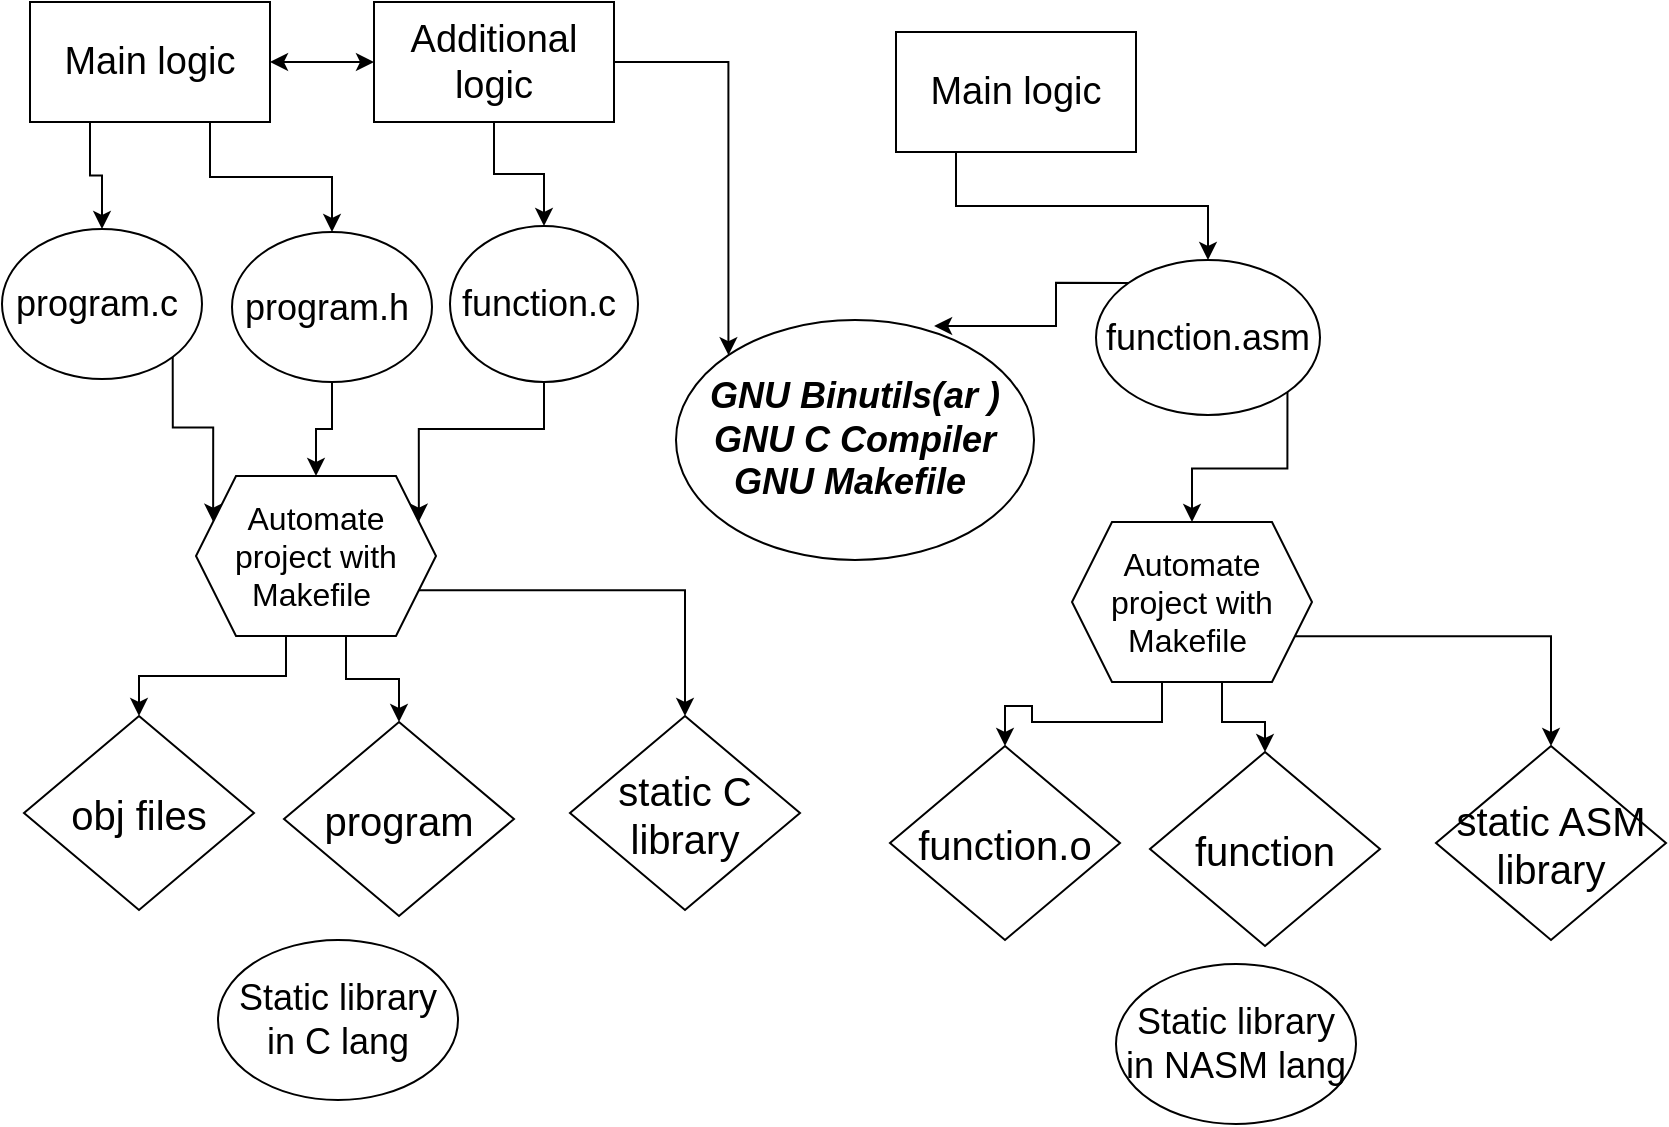 <mxfile version="24.4.0" type="device" pages="3">
  <diagram name="Page-1" id="yZX0we1RaJEwzMK9LPyx">
    <mxGraphModel dx="1035" dy="640" grid="0" gridSize="10" guides="1" tooltips="1" connect="1" arrows="1" fold="1" page="1" pageScale="1" pageWidth="850" pageHeight="1100" math="0" shadow="0">
      <root>
        <mxCell id="0" />
        <mxCell id="1" parent="0" />
        <mxCell id="QyPR3l45xXjHdJgtxQTe-5" style="edgeStyle=orthogonalEdgeStyle;rounded=0;orthogonalLoop=1;jettySize=auto;html=1;exitX=0.25;exitY=1;exitDx=0;exitDy=0;" parent="1" source="QyPR3l45xXjHdJgtxQTe-1" target="QyPR3l45xXjHdJgtxQTe-3" edge="1">
          <mxGeometry relative="1" as="geometry" />
        </mxCell>
        <mxCell id="QyPR3l45xXjHdJgtxQTe-6" style="edgeStyle=orthogonalEdgeStyle;rounded=0;orthogonalLoop=1;jettySize=auto;html=1;exitX=0.75;exitY=1;exitDx=0;exitDy=0;entryX=0.5;entryY=0;entryDx=0;entryDy=0;" parent="1" source="QyPR3l45xXjHdJgtxQTe-1" target="QyPR3l45xXjHdJgtxQTe-4" edge="1">
          <mxGeometry relative="1" as="geometry" />
        </mxCell>
        <mxCell id="QyPR3l45xXjHdJgtxQTe-1" value="&lt;font style=&quot;font-size: 19px;&quot;&gt;Main logic&lt;/font&gt;" style="rounded=0;whiteSpace=wrap;html=1;" parent="1" vertex="1">
          <mxGeometry x="18" y="47" width="120" height="60" as="geometry" />
        </mxCell>
        <mxCell id="QyPR3l45xXjHdJgtxQTe-10" style="edgeStyle=orthogonalEdgeStyle;rounded=0;orthogonalLoop=1;jettySize=auto;html=1;exitX=0.5;exitY=1;exitDx=0;exitDy=0;entryX=0.5;entryY=0;entryDx=0;entryDy=0;" parent="1" source="QyPR3l45xXjHdJgtxQTe-2" target="QyPR3l45xXjHdJgtxQTe-8" edge="1">
          <mxGeometry relative="1" as="geometry" />
        </mxCell>
        <mxCell id="qD5C0Hu6ZyAlogNFWh6s-5" style="edgeStyle=orthogonalEdgeStyle;rounded=0;orthogonalLoop=1;jettySize=auto;html=1;exitX=1;exitY=0.5;exitDx=0;exitDy=0;entryX=0;entryY=0;entryDx=0;entryDy=0;" edge="1" parent="1" source="QyPR3l45xXjHdJgtxQTe-2" target="qD5C0Hu6ZyAlogNFWh6s-3">
          <mxGeometry relative="1" as="geometry" />
        </mxCell>
        <mxCell id="QyPR3l45xXjHdJgtxQTe-2" value="&lt;font style=&quot;font-size: 19px;&quot;&gt;Additional logic&lt;/font&gt;" style="rounded=0;whiteSpace=wrap;html=1;" parent="1" vertex="1">
          <mxGeometry x="190" y="47" width="120" height="60" as="geometry" />
        </mxCell>
        <mxCell id="QyPR3l45xXjHdJgtxQTe-11" style="edgeStyle=orthogonalEdgeStyle;rounded=0;orthogonalLoop=1;jettySize=auto;html=1;exitX=1;exitY=1;exitDx=0;exitDy=0;entryX=0;entryY=0.25;entryDx=0;entryDy=0;" parent="1" source="QyPR3l45xXjHdJgtxQTe-3" target="QyPR3l45xXjHdJgtxQTe-9" edge="1">
          <mxGeometry relative="1" as="geometry" />
        </mxCell>
        <mxCell id="QyPR3l45xXjHdJgtxQTe-3" value="&lt;font style=&quot;font-size: 18px;&quot;&gt;program.c&amp;nbsp;&lt;/font&gt;" style="ellipse;whiteSpace=wrap;html=1;" parent="1" vertex="1">
          <mxGeometry x="4" y="160.5" width="100" height="75" as="geometry" />
        </mxCell>
        <mxCell id="QyPR3l45xXjHdJgtxQTe-12" style="edgeStyle=orthogonalEdgeStyle;rounded=0;orthogonalLoop=1;jettySize=auto;html=1;exitX=0.5;exitY=1;exitDx=0;exitDy=0;entryX=0.5;entryY=0;entryDx=0;entryDy=0;" parent="1" source="QyPR3l45xXjHdJgtxQTe-4" target="QyPR3l45xXjHdJgtxQTe-9" edge="1">
          <mxGeometry relative="1" as="geometry" />
        </mxCell>
        <mxCell id="QyPR3l45xXjHdJgtxQTe-4" value="&lt;font style=&quot;font-size: 18px;&quot;&gt;program.h&amp;nbsp;&lt;/font&gt;" style="ellipse;whiteSpace=wrap;html=1;" parent="1" vertex="1">
          <mxGeometry x="119" y="162" width="100" height="75" as="geometry" />
        </mxCell>
        <mxCell id="QyPR3l45xXjHdJgtxQTe-7" value="" style="endArrow=classic;startArrow=classic;html=1;rounded=0;entryX=0;entryY=0.5;entryDx=0;entryDy=0;exitX=1;exitY=0.5;exitDx=0;exitDy=0;" parent="1" source="QyPR3l45xXjHdJgtxQTe-1" target="QyPR3l45xXjHdJgtxQTe-2" edge="1">
          <mxGeometry width="50" height="50" relative="1" as="geometry">
            <mxPoint x="144" y="300" as="sourcePoint" />
            <mxPoint x="194" y="250" as="targetPoint" />
          </mxGeometry>
        </mxCell>
        <mxCell id="QyPR3l45xXjHdJgtxQTe-13" style="edgeStyle=orthogonalEdgeStyle;rounded=0;orthogonalLoop=1;jettySize=auto;html=1;exitX=0.5;exitY=1;exitDx=0;exitDy=0;entryX=1;entryY=0.25;entryDx=0;entryDy=0;" parent="1" source="QyPR3l45xXjHdJgtxQTe-8" target="QyPR3l45xXjHdJgtxQTe-9" edge="1">
          <mxGeometry relative="1" as="geometry" />
        </mxCell>
        <mxCell id="QyPR3l45xXjHdJgtxQTe-8" value="&lt;font style=&quot;font-size: 18px;&quot;&gt;function.c&amp;nbsp;&lt;/font&gt;" style="ellipse;whiteSpace=wrap;html=1;" parent="1" vertex="1">
          <mxGeometry x="228" y="159" width="94" height="78" as="geometry" />
        </mxCell>
        <mxCell id="QyPR3l45xXjHdJgtxQTe-17" style="edgeStyle=orthogonalEdgeStyle;rounded=0;orthogonalLoop=1;jettySize=auto;html=1;exitX=1;exitY=0.75;exitDx=0;exitDy=0;entryX=0.5;entryY=0;entryDx=0;entryDy=0;" parent="1" source="QyPR3l45xXjHdJgtxQTe-9" target="QyPR3l45xXjHdJgtxQTe-16" edge="1">
          <mxGeometry relative="1" as="geometry" />
        </mxCell>
        <mxCell id="QyPR3l45xXjHdJgtxQTe-18" style="edgeStyle=orthogonalEdgeStyle;rounded=0;orthogonalLoop=1;jettySize=auto;html=1;exitX=0.625;exitY=1;exitDx=0;exitDy=0;" parent="1" source="QyPR3l45xXjHdJgtxQTe-9" target="QyPR3l45xXjHdJgtxQTe-14" edge="1">
          <mxGeometry relative="1" as="geometry" />
        </mxCell>
        <mxCell id="QyPR3l45xXjHdJgtxQTe-19" style="edgeStyle=orthogonalEdgeStyle;rounded=0;orthogonalLoop=1;jettySize=auto;html=1;exitX=0.375;exitY=1;exitDx=0;exitDy=0;" parent="1" source="QyPR3l45xXjHdJgtxQTe-9" target="QyPR3l45xXjHdJgtxQTe-15" edge="1">
          <mxGeometry relative="1" as="geometry" />
        </mxCell>
        <mxCell id="QyPR3l45xXjHdJgtxQTe-9" value="&lt;font style=&quot;font-size: 16px;&quot;&gt;Automate project with Makefile&amp;nbsp;&lt;/font&gt;" style="shape=hexagon;perimeter=hexagonPerimeter2;whiteSpace=wrap;html=1;fixedSize=1;" parent="1" vertex="1">
          <mxGeometry x="101" y="284" width="120" height="80" as="geometry" />
        </mxCell>
        <mxCell id="QyPR3l45xXjHdJgtxQTe-14" value="&lt;font style=&quot;font-size: 20px;&quot;&gt;program&lt;/font&gt;" style="rhombus;whiteSpace=wrap;html=1;" parent="1" vertex="1">
          <mxGeometry x="145" y="407" width="115" height="97" as="geometry" />
        </mxCell>
        <mxCell id="QyPR3l45xXjHdJgtxQTe-15" value="&lt;font style=&quot;font-size: 20px;&quot;&gt;obj files&lt;/font&gt;" style="rhombus;whiteSpace=wrap;html=1;" parent="1" vertex="1">
          <mxGeometry x="15" y="404" width="115" height="97" as="geometry" />
        </mxCell>
        <mxCell id="QyPR3l45xXjHdJgtxQTe-16" value="&lt;font style=&quot;font-size: 20px;&quot;&gt;static C library&lt;/font&gt;" style="rhombus;whiteSpace=wrap;html=1;" parent="1" vertex="1">
          <mxGeometry x="288" y="404" width="115" height="97" as="geometry" />
        </mxCell>
        <mxCell id="QyPR3l45xXjHdJgtxQTe-20" style="edgeStyle=orthogonalEdgeStyle;rounded=0;orthogonalLoop=1;jettySize=auto;html=1;exitX=0.25;exitY=1;exitDx=0;exitDy=0;" parent="1" source="QyPR3l45xXjHdJgtxQTe-22" target="QyPR3l45xXjHdJgtxQTe-26" edge="1">
          <mxGeometry relative="1" as="geometry" />
        </mxCell>
        <mxCell id="QyPR3l45xXjHdJgtxQTe-22" value="&lt;font style=&quot;font-size: 19px;&quot;&gt;Main logic&lt;/font&gt;" style="rounded=0;whiteSpace=wrap;html=1;" parent="1" vertex="1">
          <mxGeometry x="451" y="62" width="120" height="60" as="geometry" />
        </mxCell>
        <mxCell id="QyPR3l45xXjHdJgtxQTe-25" style="edgeStyle=orthogonalEdgeStyle;rounded=0;orthogonalLoop=1;jettySize=auto;html=1;exitX=1;exitY=1;exitDx=0;exitDy=0;entryX=0.5;entryY=0;entryDx=0;entryDy=0;" parent="1" source="QyPR3l45xXjHdJgtxQTe-26" target="QyPR3l45xXjHdJgtxQTe-35" edge="1">
          <mxGeometry relative="1" as="geometry" />
        </mxCell>
        <mxCell id="QyPR3l45xXjHdJgtxQTe-26" value="&lt;font style=&quot;font-size: 18px;&quot;&gt;function.asm&lt;/font&gt;" style="ellipse;whiteSpace=wrap;html=1;" parent="1" vertex="1">
          <mxGeometry x="551" y="176" width="112" height="77.5" as="geometry" />
        </mxCell>
        <mxCell id="QyPR3l45xXjHdJgtxQTe-32" style="edgeStyle=orthogonalEdgeStyle;rounded=0;orthogonalLoop=1;jettySize=auto;html=1;exitX=1;exitY=0.75;exitDx=0;exitDy=0;entryX=0.5;entryY=0;entryDx=0;entryDy=0;" parent="1" source="QyPR3l45xXjHdJgtxQTe-35" target="QyPR3l45xXjHdJgtxQTe-38" edge="1">
          <mxGeometry relative="1" as="geometry" />
        </mxCell>
        <mxCell id="QyPR3l45xXjHdJgtxQTe-33" style="edgeStyle=orthogonalEdgeStyle;rounded=0;orthogonalLoop=1;jettySize=auto;html=1;exitX=0.625;exitY=1;exitDx=0;exitDy=0;" parent="1" source="QyPR3l45xXjHdJgtxQTe-35" target="QyPR3l45xXjHdJgtxQTe-36" edge="1">
          <mxGeometry relative="1" as="geometry" />
        </mxCell>
        <mxCell id="QyPR3l45xXjHdJgtxQTe-34" style="edgeStyle=orthogonalEdgeStyle;rounded=0;orthogonalLoop=1;jettySize=auto;html=1;exitX=0.375;exitY=1;exitDx=0;exitDy=0;" parent="1" source="QyPR3l45xXjHdJgtxQTe-35" target="QyPR3l45xXjHdJgtxQTe-37" edge="1">
          <mxGeometry relative="1" as="geometry" />
        </mxCell>
        <mxCell id="QyPR3l45xXjHdJgtxQTe-35" value="&lt;font style=&quot;font-size: 16px;&quot;&gt;Automate project with Makefile&amp;nbsp;&lt;/font&gt;" style="shape=hexagon;perimeter=hexagonPerimeter2;whiteSpace=wrap;html=1;fixedSize=1;" parent="1" vertex="1">
          <mxGeometry x="539" y="307" width="120" height="80" as="geometry" />
        </mxCell>
        <mxCell id="QyPR3l45xXjHdJgtxQTe-36" value="&lt;font style=&quot;font-size: 20px;&quot;&gt;function&lt;/font&gt;" style="rhombus;whiteSpace=wrap;html=1;" parent="1" vertex="1">
          <mxGeometry x="578" y="422" width="115" height="97" as="geometry" />
        </mxCell>
        <mxCell id="QyPR3l45xXjHdJgtxQTe-37" value="&lt;font style=&quot;font-size: 20px;&quot;&gt;function.o&lt;/font&gt;" style="rhombus;whiteSpace=wrap;html=1;" parent="1" vertex="1">
          <mxGeometry x="448" y="419" width="115" height="97" as="geometry" />
        </mxCell>
        <mxCell id="QyPR3l45xXjHdJgtxQTe-38" value="&lt;font style=&quot;font-size: 20px;&quot;&gt;static ASM library&lt;/font&gt;" style="rhombus;whiteSpace=wrap;html=1;" parent="1" vertex="1">
          <mxGeometry x="721" y="419" width="115" height="97" as="geometry" />
        </mxCell>
        <mxCell id="qD5C0Hu6ZyAlogNFWh6s-1" value="&lt;font style=&quot;font-size: 18px;&quot;&gt;Static library in C lang&lt;/font&gt;" style="ellipse;whiteSpace=wrap;html=1;" vertex="1" parent="1">
          <mxGeometry x="112" y="516" width="120" height="80" as="geometry" />
        </mxCell>
        <mxCell id="qD5C0Hu6ZyAlogNFWh6s-2" value="&lt;font style=&quot;font-size: 18px;&quot;&gt;Static library in NASM lang&lt;/font&gt;" style="ellipse;whiteSpace=wrap;html=1;" vertex="1" parent="1">
          <mxGeometry x="561" y="528" width="120" height="80" as="geometry" />
        </mxCell>
        <mxCell id="qD5C0Hu6ZyAlogNFWh6s-3" value="&lt;font style=&quot;font-size: 18px;&quot;&gt;&lt;b&gt;&lt;i&gt;GNU Binutils(ar )&lt;/i&gt;&lt;/b&gt;&lt;/font&gt;&lt;div style=&quot;font-size: 18px;&quot;&gt;&lt;font style=&quot;font-size: 18px;&quot;&gt;&lt;b&gt;&lt;i&gt;GNU C Compiler&lt;/i&gt;&lt;/b&gt;&lt;/font&gt;&lt;/div&gt;&lt;div style=&quot;font-size: 18px;&quot;&gt;&lt;font style=&quot;font-size: 18px;&quot;&gt;&lt;b&gt;&lt;i&gt;GNU Makefile&amp;nbsp;&lt;/i&gt;&lt;/b&gt;&lt;/font&gt;&lt;/div&gt;" style="ellipse;whiteSpace=wrap;html=1;" vertex="1" parent="1">
          <mxGeometry x="341" y="206" width="179" height="120" as="geometry" />
        </mxCell>
        <mxCell id="qD5C0Hu6ZyAlogNFWh6s-6" style="edgeStyle=orthogonalEdgeStyle;rounded=0;orthogonalLoop=1;jettySize=auto;html=1;exitX=0;exitY=0;exitDx=0;exitDy=0;entryX=0.721;entryY=0.025;entryDx=0;entryDy=0;entryPerimeter=0;" edge="1" parent="1" source="QyPR3l45xXjHdJgtxQTe-26" target="qD5C0Hu6ZyAlogNFWh6s-3">
          <mxGeometry relative="1" as="geometry" />
        </mxCell>
      </root>
    </mxGraphModel>
  </diagram>
  <diagram id="zSgfooSQOGPDBNKpJKUq" name="Page-2">
    <mxGraphModel dx="880" dy="544" grid="0" gridSize="10" guides="1" tooltips="1" connect="1" arrows="1" fold="1" page="1" pageScale="1" pageWidth="850" pageHeight="1100" math="0" shadow="0">
      <root>
        <mxCell id="0" />
        <mxCell id="1" parent="0" />
        <mxCell id="r6_Hsxkm3boD2GDic5Fe-3" style="edgeStyle=orthogonalEdgeStyle;rounded=0;orthogonalLoop=1;jettySize=auto;html=1;exitX=0.5;exitY=1;exitDx=0;exitDy=0;entryX=0.5;entryY=0;entryDx=0;entryDy=0;" edge="1" parent="1" source="r6_Hsxkm3boD2GDic5Fe-1" target="r6_Hsxkm3boD2GDic5Fe-2">
          <mxGeometry relative="1" as="geometry" />
        </mxCell>
        <mxCell id="r6_Hsxkm3boD2GDic5Fe-1" value="&lt;font style=&quot;font-size: 18px;&quot;&gt;x86 Instruction set architecture&lt;/font&gt;" style="ellipse;whiteSpace=wrap;html=1;" vertex="1" parent="1">
          <mxGeometry x="255" y="32" width="176" height="98" as="geometry" />
        </mxCell>
        <mxCell id="r6_Hsxkm3boD2GDic5Fe-6" style="edgeStyle=orthogonalEdgeStyle;rounded=0;orthogonalLoop=1;jettySize=auto;html=1;exitX=0;exitY=1;exitDx=0;exitDy=0;entryX=0.5;entryY=0;entryDx=0;entryDy=0;" edge="1" parent="1" source="r6_Hsxkm3boD2GDic5Fe-2" target="r6_Hsxkm3boD2GDic5Fe-4">
          <mxGeometry relative="1" as="geometry" />
        </mxCell>
        <mxCell id="r6_Hsxkm3boD2GDic5Fe-7" style="edgeStyle=orthogonalEdgeStyle;rounded=0;orthogonalLoop=1;jettySize=auto;html=1;exitX=0.5;exitY=1;exitDx=0;exitDy=0;" edge="1" parent="1" source="r6_Hsxkm3boD2GDic5Fe-2" target="r6_Hsxkm3boD2GDic5Fe-5">
          <mxGeometry relative="1" as="geometry" />
        </mxCell>
        <mxCell id="r6_Hsxkm3boD2GDic5Fe-2" value="&lt;font style=&quot;font-size: 18px;&quot;&gt;x86 asm langs&lt;/font&gt;" style="ellipse;whiteSpace=wrap;html=1;" vertex="1" parent="1">
          <mxGeometry x="269" y="162" width="156" height="86" as="geometry" />
        </mxCell>
        <mxCell id="r6_Hsxkm3boD2GDic5Fe-4" value="&lt;font style=&quot;font-size: 18px;&quot;&gt;NASM&lt;/font&gt;" style="ellipse;whiteSpace=wrap;html=1;" vertex="1" parent="1">
          <mxGeometry x="49" y="262" width="156" height="86" as="geometry" />
        </mxCell>
        <mxCell id="r6_Hsxkm3boD2GDic5Fe-5" value="&lt;font style=&quot;font-size: 18px;&quot;&gt;YASM&lt;/font&gt;" style="ellipse;whiteSpace=wrap;html=1;" vertex="1" parent="1">
          <mxGeometry x="219" y="292" width="156" height="86" as="geometry" />
        </mxCell>
        <mxCell id="r6_Hsxkm3boD2GDic5Fe-8" value="C lang" style="ellipse;whiteSpace=wrap;html=1;" vertex="1" parent="1">
          <mxGeometry x="259" y="418" width="120" height="66" as="geometry" />
        </mxCell>
        <mxCell id="r6_Hsxkm3boD2GDic5Fe-10" style="edgeStyle=orthogonalEdgeStyle;rounded=0;orthogonalLoop=1;jettySize=auto;html=1;exitX=0;exitY=0;exitDx=0;exitDy=0;" edge="1" parent="1" source="r6_Hsxkm3boD2GDic5Fe-9" target="r6_Hsxkm3boD2GDic5Fe-4">
          <mxGeometry relative="1" as="geometry" />
        </mxCell>
        <mxCell id="r6_Hsxkm3boD2GDic5Fe-13" style="edgeStyle=orthogonalEdgeStyle;rounded=0;orthogonalLoop=1;jettySize=auto;html=1;exitX=1;exitY=0;exitDx=0;exitDy=0;entryX=0;entryY=1;entryDx=0;entryDy=0;" edge="1" parent="1" source="r6_Hsxkm3boD2GDic5Fe-9" target="r6_Hsxkm3boD2GDic5Fe-5">
          <mxGeometry relative="1" as="geometry" />
        </mxCell>
        <mxCell id="r6_Hsxkm3boD2GDic5Fe-9" value="" style="rhombus;whiteSpace=wrap;html=1;" vertex="1" parent="1">
          <mxGeometry x="144" y="389" width="80" height="80" as="geometry" />
        </mxCell>
      </root>
    </mxGraphModel>
  </diagram>
  <diagram id="bUtmnWppuG2N4qfHoEB7" name="Page-3">
    <mxGraphModel dx="880" dy="544" grid="0" gridSize="10" guides="1" tooltips="1" connect="1" arrows="1" fold="1" page="1" pageScale="1" pageWidth="850" pageHeight="1100" math="0" shadow="0">
      <root>
        <mxCell id="0" />
        <mxCell id="1" parent="0" />
        <mxCell id="8N-hPXbnWzsfONY0xtvS-2" style="edgeStyle=orthogonalEdgeStyle;rounded=0;orthogonalLoop=1;jettySize=auto;html=1;exitX=0;exitY=1;exitDx=0;exitDy=0;" edge="1" parent="1" source="zDi1eOH9Klkz8Ra8dRtw-1" target="8N-hPXbnWzsfONY0xtvS-1">
          <mxGeometry relative="1" as="geometry" />
        </mxCell>
        <mxCell id="8N-hPXbnWzsfONY0xtvS-4" style="edgeStyle=orthogonalEdgeStyle;rounded=0;orthogonalLoop=1;jettySize=auto;html=1;exitX=0.5;exitY=1;exitDx=0;exitDy=0;" edge="1" parent="1" source="zDi1eOH9Klkz8Ra8dRtw-1" target="8N-hPXbnWzsfONY0xtvS-3">
          <mxGeometry relative="1" as="geometry" />
        </mxCell>
        <mxCell id="8N-hPXbnWzsfONY0xtvS-6" style="edgeStyle=orthogonalEdgeStyle;rounded=0;orthogonalLoop=1;jettySize=auto;html=1;exitX=1;exitY=1;exitDx=0;exitDy=0;entryX=0.5;entryY=0;entryDx=0;entryDy=0;" edge="1" parent="1" source="zDi1eOH9Klkz8Ra8dRtw-1" target="8N-hPXbnWzsfONY0xtvS-5">
          <mxGeometry relative="1" as="geometry" />
        </mxCell>
        <mxCell id="zDi1eOH9Klkz8Ra8dRtw-1" value="&lt;font style=&quot;font-size: 18px;&quot;&gt;&lt;b&gt;&lt;i&gt;GNU Binutils(ar )&lt;/i&gt;&lt;/b&gt;&lt;/font&gt;&lt;div style=&quot;font-size: 18px;&quot;&gt;&lt;font style=&quot;font-size: 18px;&quot;&gt;&lt;b&gt;&lt;i&gt;GNU C Compiler&lt;/i&gt;&lt;/b&gt;&lt;/font&gt;&lt;/div&gt;&lt;div style=&quot;font-size: 18px;&quot;&gt;&lt;font style=&quot;font-size: 18px;&quot;&gt;&lt;b&gt;&lt;i&gt;GNU Makefile&amp;nbsp;&lt;/i&gt;&lt;/b&gt;&lt;/font&gt;&lt;/div&gt;&lt;div style=&quot;font-size: 18px;&quot;&gt;&lt;font style=&quot;font-size: 18px;&quot;&gt;&lt;b&gt;&lt;i&gt;nasm compiler&lt;/i&gt;&lt;/b&gt;&lt;/font&gt;&lt;/div&gt;" style="ellipse;whiteSpace=wrap;html=1;" vertex="1" parent="1">
          <mxGeometry x="207" y="41" width="179" height="120" as="geometry" />
        </mxCell>
        <mxCell id="8N-hPXbnWzsfONY0xtvS-1" value="&lt;font style=&quot;font-size: 18px;&quot;&gt;NASM&lt;/font&gt;" style="ellipse;whiteSpace=wrap;html=1;" vertex="1" parent="1">
          <mxGeometry x="98" y="205" width="97" height="65" as="geometry" />
        </mxCell>
        <mxCell id="8N-hPXbnWzsfONY0xtvS-3" value="&lt;font style=&quot;font-size: 18px;&quot;&gt;YASM&lt;/font&gt;" style="ellipse;whiteSpace=wrap;html=1;" vertex="1" parent="1">
          <mxGeometry x="248" y="205" width="97" height="65" as="geometry" />
        </mxCell>
        <mxCell id="8N-hPXbnWzsfONY0xtvS-5" value="&lt;font style=&quot;font-size: 18px;&quot;&gt;GNU ASM&lt;/font&gt;" style="ellipse;whiteSpace=wrap;html=1;" vertex="1" parent="1">
          <mxGeometry x="394" y="205" width="97" height="65" as="geometry" />
        </mxCell>
      </root>
    </mxGraphModel>
  </diagram>
</mxfile>
